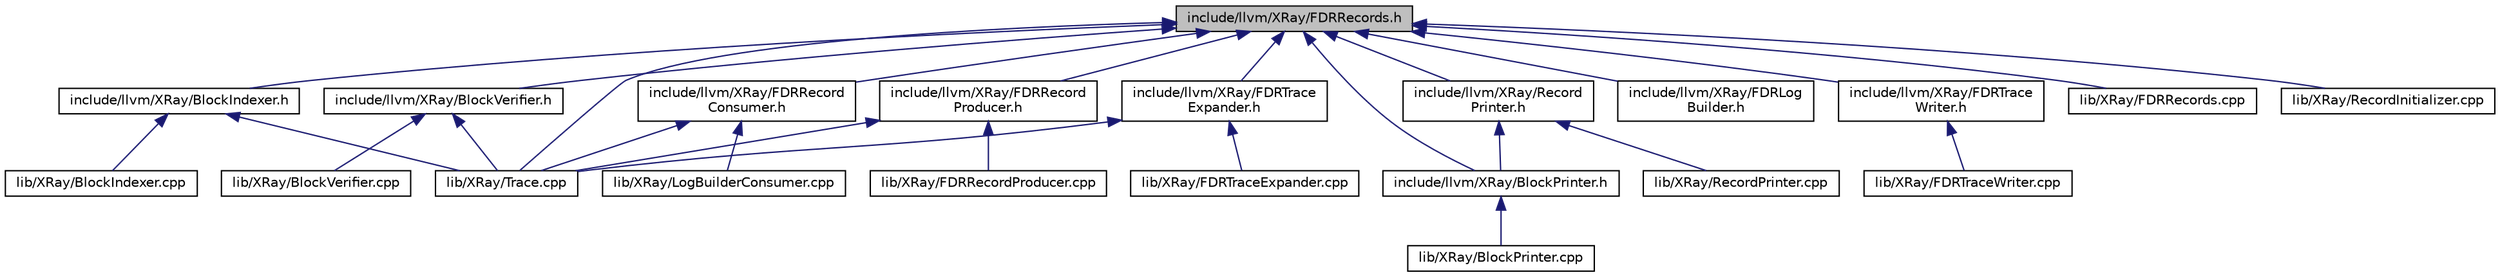 digraph "include/llvm/XRay/FDRRecords.h"
{
 // LATEX_PDF_SIZE
  bgcolor="transparent";
  edge [fontname="Helvetica",fontsize="10",labelfontname="Helvetica",labelfontsize="10"];
  node [fontname="Helvetica",fontsize="10",shape=record];
  Node1 [label="include/llvm/XRay/FDRRecords.h",height=0.2,width=0.4,color="black", fillcolor="grey75", style="filled", fontcolor="black",tooltip=" "];
  Node1 -> Node2 [dir="back",color="midnightblue",fontsize="10",style="solid",fontname="Helvetica"];
  Node2 [label="include/llvm/XRay/BlockIndexer.h",height=0.2,width=0.4,color="black",URL="$BlockIndexer_8h.html",tooltip=" "];
  Node2 -> Node3 [dir="back",color="midnightblue",fontsize="10",style="solid",fontname="Helvetica"];
  Node3 [label="lib/XRay/BlockIndexer.cpp",height=0.2,width=0.4,color="black",URL="$BlockIndexer_8cpp.html",tooltip=" "];
  Node2 -> Node4 [dir="back",color="midnightblue",fontsize="10",style="solid",fontname="Helvetica"];
  Node4 [label="lib/XRay/Trace.cpp",height=0.2,width=0.4,color="black",URL="$XRay_2Trace_8cpp.html",tooltip=" "];
  Node1 -> Node5 [dir="back",color="midnightblue",fontsize="10",style="solid",fontname="Helvetica"];
  Node5 [label="include/llvm/XRay/BlockPrinter.h",height=0.2,width=0.4,color="black",URL="$BlockPrinter_8h.html",tooltip=" "];
  Node5 -> Node6 [dir="back",color="midnightblue",fontsize="10",style="solid",fontname="Helvetica"];
  Node6 [label="lib/XRay/BlockPrinter.cpp",height=0.2,width=0.4,color="black",URL="$BlockPrinter_8cpp.html",tooltip=" "];
  Node1 -> Node7 [dir="back",color="midnightblue",fontsize="10",style="solid",fontname="Helvetica"];
  Node7 [label="include/llvm/XRay/BlockVerifier.h",height=0.2,width=0.4,color="black",URL="$BlockVerifier_8h.html",tooltip=" "];
  Node7 -> Node8 [dir="back",color="midnightblue",fontsize="10",style="solid",fontname="Helvetica"];
  Node8 [label="lib/XRay/BlockVerifier.cpp",height=0.2,width=0.4,color="black",URL="$BlockVerifier_8cpp.html",tooltip=" "];
  Node7 -> Node4 [dir="back",color="midnightblue",fontsize="10",style="solid",fontname="Helvetica"];
  Node1 -> Node9 [dir="back",color="midnightblue",fontsize="10",style="solid",fontname="Helvetica"];
  Node9 [label="include/llvm/XRay/FDRLog\lBuilder.h",height=0.2,width=0.4,color="black",URL="$FDRLogBuilder_8h.html",tooltip=" "];
  Node1 -> Node10 [dir="back",color="midnightblue",fontsize="10",style="solid",fontname="Helvetica"];
  Node10 [label="include/llvm/XRay/FDRRecord\lConsumer.h",height=0.2,width=0.4,color="black",URL="$FDRRecordConsumer_8h.html",tooltip=" "];
  Node10 -> Node11 [dir="back",color="midnightblue",fontsize="10",style="solid",fontname="Helvetica"];
  Node11 [label="lib/XRay/LogBuilderConsumer.cpp",height=0.2,width=0.4,color="black",URL="$LogBuilderConsumer_8cpp.html",tooltip=" "];
  Node10 -> Node4 [dir="back",color="midnightblue",fontsize="10",style="solid",fontname="Helvetica"];
  Node1 -> Node12 [dir="back",color="midnightblue",fontsize="10",style="solid",fontname="Helvetica"];
  Node12 [label="include/llvm/XRay/FDRRecord\lProducer.h",height=0.2,width=0.4,color="black",URL="$FDRRecordProducer_8h.html",tooltip=" "];
  Node12 -> Node13 [dir="back",color="midnightblue",fontsize="10",style="solid",fontname="Helvetica"];
  Node13 [label="lib/XRay/FDRRecordProducer.cpp",height=0.2,width=0.4,color="black",URL="$FDRRecordProducer_8cpp.html",tooltip=" "];
  Node12 -> Node4 [dir="back",color="midnightblue",fontsize="10",style="solid",fontname="Helvetica"];
  Node1 -> Node14 [dir="back",color="midnightblue",fontsize="10",style="solid",fontname="Helvetica"];
  Node14 [label="include/llvm/XRay/FDRTrace\lExpander.h",height=0.2,width=0.4,color="black",URL="$FDRTraceExpander_8h.html",tooltip=" "];
  Node14 -> Node15 [dir="back",color="midnightblue",fontsize="10",style="solid",fontname="Helvetica"];
  Node15 [label="lib/XRay/FDRTraceExpander.cpp",height=0.2,width=0.4,color="black",URL="$FDRTraceExpander_8cpp.html",tooltip=" "];
  Node14 -> Node4 [dir="back",color="midnightblue",fontsize="10",style="solid",fontname="Helvetica"];
  Node1 -> Node16 [dir="back",color="midnightblue",fontsize="10",style="solid",fontname="Helvetica"];
  Node16 [label="include/llvm/XRay/FDRTrace\lWriter.h",height=0.2,width=0.4,color="black",URL="$FDRTraceWriter_8h.html",tooltip=" "];
  Node16 -> Node17 [dir="back",color="midnightblue",fontsize="10",style="solid",fontname="Helvetica"];
  Node17 [label="lib/XRay/FDRTraceWriter.cpp",height=0.2,width=0.4,color="black",URL="$FDRTraceWriter_8cpp.html",tooltip=" "];
  Node1 -> Node18 [dir="back",color="midnightblue",fontsize="10",style="solid",fontname="Helvetica"];
  Node18 [label="include/llvm/XRay/Record\lPrinter.h",height=0.2,width=0.4,color="black",URL="$RecordPrinter_8h.html",tooltip=" "];
  Node18 -> Node5 [dir="back",color="midnightblue",fontsize="10",style="solid",fontname="Helvetica"];
  Node18 -> Node19 [dir="back",color="midnightblue",fontsize="10",style="solid",fontname="Helvetica"];
  Node19 [label="lib/XRay/RecordPrinter.cpp",height=0.2,width=0.4,color="black",URL="$RecordPrinter_8cpp.html",tooltip=" "];
  Node1 -> Node20 [dir="back",color="midnightblue",fontsize="10",style="solid",fontname="Helvetica"];
  Node20 [label="lib/XRay/FDRRecords.cpp",height=0.2,width=0.4,color="black",URL="$FDRRecords_8cpp.html",tooltip=" "];
  Node1 -> Node21 [dir="back",color="midnightblue",fontsize="10",style="solid",fontname="Helvetica"];
  Node21 [label="lib/XRay/RecordInitializer.cpp",height=0.2,width=0.4,color="black",URL="$RecordInitializer_8cpp.html",tooltip=" "];
  Node1 -> Node4 [dir="back",color="midnightblue",fontsize="10",style="solid",fontname="Helvetica"];
}
